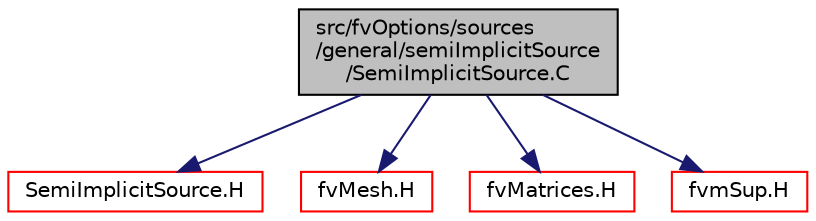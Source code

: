 digraph "src/fvOptions/sources/general/semiImplicitSource/SemiImplicitSource.C"
{
  bgcolor="transparent";
  edge [fontname="Helvetica",fontsize="10",labelfontname="Helvetica",labelfontsize="10"];
  node [fontname="Helvetica",fontsize="10",shape=record];
  Node0 [label="src/fvOptions/sources\l/general/semiImplicitSource\l/SemiImplicitSource.C",height=0.2,width=0.4,color="black", fillcolor="grey75", style="filled", fontcolor="black"];
  Node0 -> Node1 [color="midnightblue",fontsize="10",style="solid",fontname="Helvetica"];
  Node1 [label="SemiImplicitSource.H",height=0.2,width=0.4,color="red",URL="$a05450.html"];
  Node0 -> Node158 [color="midnightblue",fontsize="10",style="solid",fontname="Helvetica"];
  Node158 [label="fvMesh.H",height=0.2,width=0.4,color="red",URL="$a03719.html"];
  Node0 -> Node314 [color="midnightblue",fontsize="10",style="solid",fontname="Helvetica"];
  Node314 [label="fvMatrices.H",height=0.2,width=0.4,color="red",URL="$a03458.html",tooltip="A special matrix type and solver, designed for finite volume solutions of scalar equations. "];
  Node0 -> Node357 [color="midnightblue",fontsize="10",style="solid",fontname="Helvetica"];
  Node357 [label="fvmSup.H",height=0.2,width=0.4,color="red",URL="$a03254.html",tooltip="Calculate the matrix for implicit and explicit sources. "];
}
